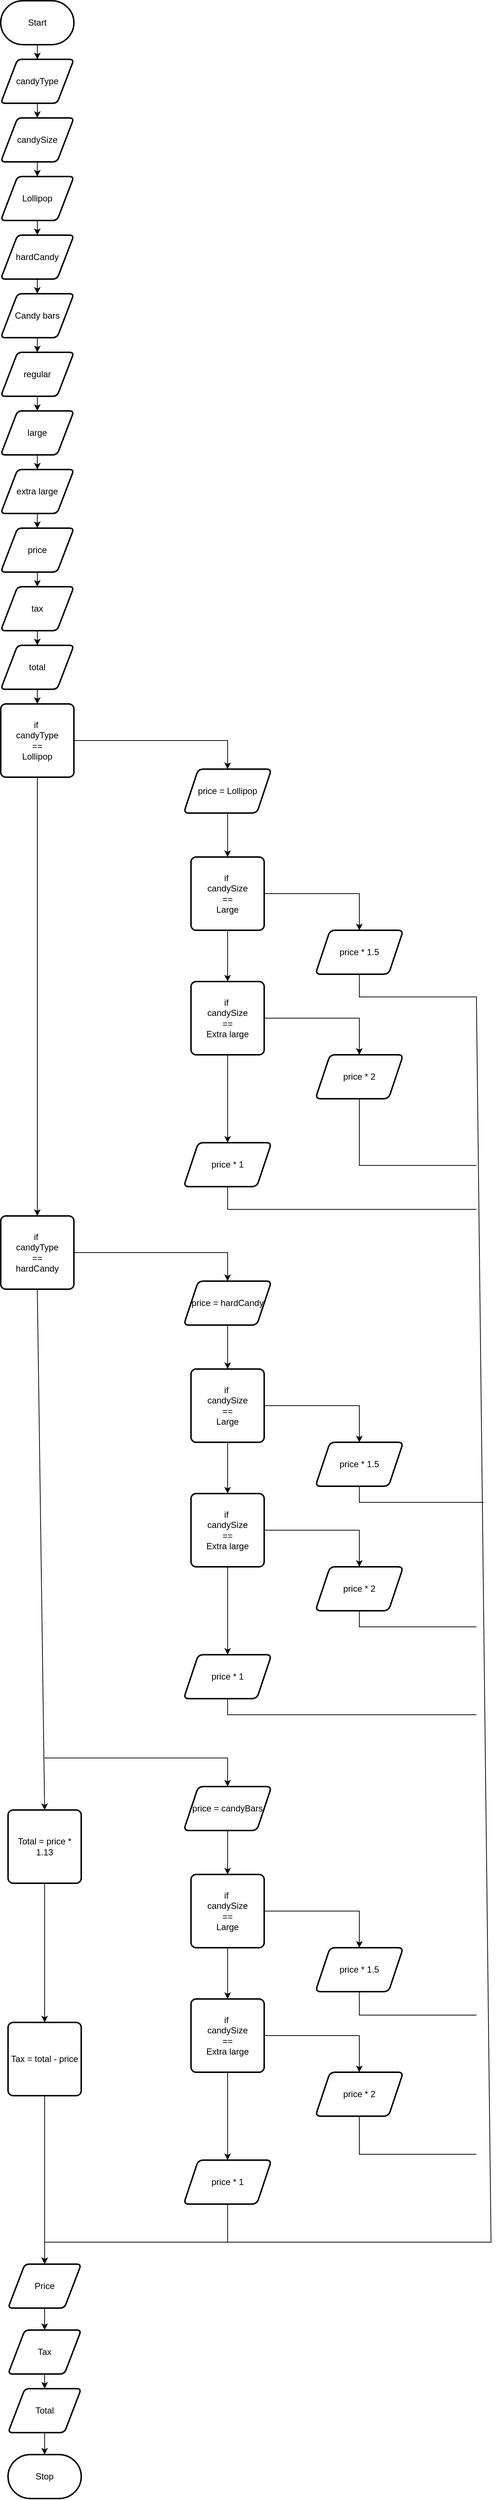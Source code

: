 <mxfile>
    <diagram id="GInHtZuMB5CcCfA9ihm7" name="Page-1">
        <mxGraphModel dx="668" dy="1758" grid="1" gridSize="10" guides="1" tooltips="1" connect="1" arrows="1" fold="1" page="1" pageScale="1" pageWidth="850" pageHeight="1100" math="0" shadow="0">
            <root>
                <mxCell id="0"/>
                <mxCell id="1" parent="0"/>
                <mxCell id="7" style="edgeStyle=none;html=1;" parent="1" source="2" target="3" edge="1">
                    <mxGeometry relative="1" as="geometry"/>
                </mxCell>
                <mxCell id="2" value="Start" style="strokeWidth=2;html=1;shape=mxgraph.flowchart.terminator;whiteSpace=wrap;" parent="1" vertex="1">
                    <mxGeometry x="50" width="100" height="60" as="geometry"/>
                </mxCell>
                <mxCell id="33" value="" style="edgeStyle=none;html=1;" edge="1" parent="1" source="3" target="32">
                    <mxGeometry relative="1" as="geometry"/>
                </mxCell>
                <mxCell id="3" value="candyType" style="shape=parallelogram;html=1;strokeWidth=2;perimeter=parallelogramPerimeter;whiteSpace=wrap;rounded=1;arcSize=12;size=0.23;" parent="1" vertex="1">
                    <mxGeometry x="50" y="80" width="100" height="60" as="geometry"/>
                </mxCell>
                <mxCell id="47" value="" style="edgeStyle=none;html=1;rounded=0;" edge="1" parent="1" source="4" target="46">
                    <mxGeometry relative="1" as="geometry">
                        <Array as="points">
                            <mxPoint x="360" y="1010"/>
                        </Array>
                    </mxGeometry>
                </mxCell>
                <mxCell id="76" value="" style="edgeStyle=none;rounded=0;html=1;" edge="1" parent="1" source="4" target="75">
                    <mxGeometry relative="1" as="geometry"/>
                </mxCell>
                <mxCell id="4" value="if&amp;nbsp;&lt;br&gt;candyType&lt;br&gt;==&lt;br&gt;Lollipop" style="rounded=1;whiteSpace=wrap;html=1;absoluteArcSize=1;arcSize=14;strokeWidth=2;" parent="1" vertex="1">
                    <mxGeometry x="50" y="960" width="100" height="100" as="geometry"/>
                </mxCell>
                <mxCell id="51" value="" style="edgeStyle=none;html=1;" edge="1" parent="1" source="5" target="50">
                    <mxGeometry relative="1" as="geometry"/>
                </mxCell>
                <mxCell id="5" value="Price" style="shape=parallelogram;html=1;strokeWidth=2;perimeter=parallelogramPerimeter;whiteSpace=wrap;rounded=1;arcSize=12;size=0.23;" parent="1" vertex="1">
                    <mxGeometry x="60" y="3090" width="100" height="60" as="geometry"/>
                </mxCell>
                <mxCell id="6" value="Stop" style="strokeWidth=2;html=1;shape=mxgraph.flowchart.terminator;whiteSpace=wrap;" parent="1" vertex="1">
                    <mxGeometry x="60" y="3350" width="100" height="60" as="geometry"/>
                </mxCell>
                <mxCell id="18" value="" style="edgeStyle=none;html=1;" edge="1" parent="1" source="15" target="17">
                    <mxGeometry relative="1" as="geometry"/>
                </mxCell>
                <mxCell id="15" value="hardCandy" style="shape=parallelogram;html=1;strokeWidth=2;perimeter=parallelogramPerimeter;whiteSpace=wrap;rounded=1;arcSize=12;size=0.23;" vertex="1" parent="1">
                    <mxGeometry x="50" y="320" width="100" height="60" as="geometry"/>
                </mxCell>
                <mxCell id="20" value="" style="edgeStyle=none;html=1;" edge="1" parent="1" source="17" target="19">
                    <mxGeometry relative="1" as="geometry"/>
                </mxCell>
                <mxCell id="17" value="Candy bars" style="shape=parallelogram;html=1;strokeWidth=2;perimeter=parallelogramPerimeter;whiteSpace=wrap;rounded=1;arcSize=12;size=0.23;" vertex="1" parent="1">
                    <mxGeometry x="50" y="400" width="100" height="60" as="geometry"/>
                </mxCell>
                <mxCell id="22" value="" style="edgeStyle=none;html=1;" edge="1" parent="1" source="19" target="21">
                    <mxGeometry relative="1" as="geometry"/>
                </mxCell>
                <mxCell id="19" value="regular" style="shape=parallelogram;html=1;strokeWidth=2;perimeter=parallelogramPerimeter;whiteSpace=wrap;rounded=1;arcSize=12;size=0.23;" vertex="1" parent="1">
                    <mxGeometry x="50" y="480" width="100" height="60" as="geometry"/>
                </mxCell>
                <mxCell id="24" value="" style="edgeStyle=none;html=1;" edge="1" parent="1" source="21" target="23">
                    <mxGeometry relative="1" as="geometry"/>
                </mxCell>
                <mxCell id="21" value="large" style="shape=parallelogram;html=1;strokeWidth=2;perimeter=parallelogramPerimeter;whiteSpace=wrap;rounded=1;arcSize=12;size=0.23;" vertex="1" parent="1">
                    <mxGeometry x="50" y="560" width="100" height="60" as="geometry"/>
                </mxCell>
                <mxCell id="27" value="" style="edgeStyle=none;html=1;" edge="1" parent="1" source="23" target="26">
                    <mxGeometry relative="1" as="geometry"/>
                </mxCell>
                <mxCell id="23" value="extra large" style="shape=parallelogram;html=1;strokeWidth=2;perimeter=parallelogramPerimeter;whiteSpace=wrap;rounded=1;arcSize=12;size=0.23;" vertex="1" parent="1">
                    <mxGeometry x="50" y="640" width="100" height="60" as="geometry"/>
                </mxCell>
                <mxCell id="29" value="" style="edgeStyle=none;html=1;" edge="1" parent="1" source="26" target="28">
                    <mxGeometry relative="1" as="geometry"/>
                </mxCell>
                <mxCell id="26" value="price" style="shape=parallelogram;html=1;strokeWidth=2;perimeter=parallelogramPerimeter;whiteSpace=wrap;rounded=1;arcSize=12;size=0.23;" vertex="1" parent="1">
                    <mxGeometry x="50" y="720" width="100" height="60" as="geometry"/>
                </mxCell>
                <mxCell id="31" value="" style="edgeStyle=none;html=1;" edge="1" parent="1" source="28" target="30">
                    <mxGeometry relative="1" as="geometry"/>
                </mxCell>
                <mxCell id="28" value="tax" style="shape=parallelogram;html=1;strokeWidth=2;perimeter=parallelogramPerimeter;whiteSpace=wrap;rounded=1;arcSize=12;size=0.23;" vertex="1" parent="1">
                    <mxGeometry x="50" y="800" width="100" height="60" as="geometry"/>
                </mxCell>
                <mxCell id="43" value="" style="edgeStyle=none;html=1;" edge="1" parent="1" source="30" target="4">
                    <mxGeometry relative="1" as="geometry"/>
                </mxCell>
                <mxCell id="30" value="total" style="shape=parallelogram;html=1;strokeWidth=2;perimeter=parallelogramPerimeter;whiteSpace=wrap;rounded=1;arcSize=12;size=0.23;" vertex="1" parent="1">
                    <mxGeometry x="50" y="880" width="100" height="60" as="geometry"/>
                </mxCell>
                <mxCell id="36" value="" style="edgeStyle=none;html=1;" edge="1" parent="1" source="32" target="35">
                    <mxGeometry relative="1" as="geometry"/>
                </mxCell>
                <mxCell id="32" value="candySize" style="shape=parallelogram;html=1;strokeWidth=2;perimeter=parallelogramPerimeter;whiteSpace=wrap;rounded=1;arcSize=12;size=0.23;" vertex="1" parent="1">
                    <mxGeometry x="50" y="160" width="100" height="60" as="geometry"/>
                </mxCell>
                <mxCell id="42" style="edgeStyle=none;html=1;exitX=0.5;exitY=1;exitDx=0;exitDy=0;entryX=0.5;entryY=0;entryDx=0;entryDy=0;" edge="1" parent="1" source="35">
                    <mxGeometry relative="1" as="geometry">
                        <mxPoint x="100" y="320" as="targetPoint"/>
                    </mxGeometry>
                </mxCell>
                <mxCell id="35" value="Lollipop" style="shape=parallelogram;html=1;strokeWidth=2;perimeter=parallelogramPerimeter;whiteSpace=wrap;rounded=1;arcSize=12;size=0.23;" vertex="1" parent="1">
                    <mxGeometry x="50" y="240" width="100" height="60" as="geometry"/>
                </mxCell>
                <mxCell id="49" value="" style="edgeStyle=none;html=1;" edge="1" parent="1" source="46" target="48">
                    <mxGeometry relative="1" as="geometry"/>
                </mxCell>
                <mxCell id="46" value="price = Lollipop" style="shape=parallelogram;perimeter=parallelogramPerimeter;whiteSpace=wrap;html=1;fixedSize=1;rounded=1;arcSize=14;strokeWidth=2;" vertex="1" parent="1">
                    <mxGeometry x="300" y="1049" width="120" height="60" as="geometry"/>
                </mxCell>
                <mxCell id="58" value="" style="edgeStyle=none;rounded=0;html=1;" edge="1" parent="1" source="48" target="57">
                    <mxGeometry relative="1" as="geometry">
                        <Array as="points">
                            <mxPoint x="540" y="1219"/>
                        </Array>
                    </mxGeometry>
                </mxCell>
                <mxCell id="68" value="" style="edgeStyle=none;rounded=0;html=1;" edge="1" parent="1" source="48" target="67">
                    <mxGeometry relative="1" as="geometry"/>
                </mxCell>
                <mxCell id="48" value="if&amp;nbsp;&lt;br&gt;candySize&lt;br&gt;==&lt;br&gt;Large" style="rounded=1;whiteSpace=wrap;html=1;absoluteArcSize=1;arcSize=14;strokeWidth=2;" vertex="1" parent="1">
                    <mxGeometry x="310" y="1169" width="100" height="100" as="geometry"/>
                </mxCell>
                <mxCell id="54" value="" style="edgeStyle=none;html=1;" edge="1" parent="1" source="50" target="53">
                    <mxGeometry relative="1" as="geometry"/>
                </mxCell>
                <mxCell id="50" value="Tax" style="shape=parallelogram;html=1;strokeWidth=2;perimeter=parallelogramPerimeter;whiteSpace=wrap;rounded=1;arcSize=12;size=0.23;" vertex="1" parent="1">
                    <mxGeometry x="60" y="3180" width="100" height="60" as="geometry"/>
                </mxCell>
                <mxCell id="56" value="" style="edgeStyle=none;html=1;" edge="1" parent="1" source="53" target="6">
                    <mxGeometry relative="1" as="geometry"/>
                </mxCell>
                <mxCell id="53" value="Total" style="shape=parallelogram;html=1;strokeWidth=2;perimeter=parallelogramPerimeter;whiteSpace=wrap;rounded=1;arcSize=12;size=0.23;" vertex="1" parent="1">
                    <mxGeometry x="60" y="3260" width="100" height="60" as="geometry"/>
                </mxCell>
                <mxCell id="57" value="price * 1.5" style="shape=parallelogram;perimeter=parallelogramPerimeter;whiteSpace=wrap;html=1;fixedSize=1;rounded=1;arcSize=14;strokeWidth=2;" vertex="1" parent="1">
                    <mxGeometry x="480" y="1269" width="120" height="60" as="geometry"/>
                </mxCell>
                <mxCell id="74" value="" style="edgeStyle=none;rounded=0;html=1;" edge="1" parent="1" source="67" target="73">
                    <mxGeometry relative="1" as="geometry"/>
                </mxCell>
                <mxCell id="67" value="if&amp;nbsp;&lt;br&gt;candySize&lt;br&gt;==&lt;br&gt;Extra large" style="rounded=1;whiteSpace=wrap;html=1;absoluteArcSize=1;arcSize=14;strokeWidth=2;" vertex="1" parent="1">
                    <mxGeometry x="310" y="1339" width="100" height="100" as="geometry"/>
                </mxCell>
                <mxCell id="69" value="" style="edgeStyle=none;rounded=0;html=1;" edge="1" parent="1" target="70">
                    <mxGeometry relative="1" as="geometry">
                        <mxPoint x="410" y="1389" as="sourcePoint"/>
                        <Array as="points">
                            <mxPoint x="540" y="1389"/>
                        </Array>
                    </mxGeometry>
                </mxCell>
                <mxCell id="70" value="price * 2" style="shape=parallelogram;perimeter=parallelogramPerimeter;whiteSpace=wrap;html=1;fixedSize=1;rounded=1;arcSize=14;strokeWidth=2;" vertex="1" parent="1">
                    <mxGeometry x="480" y="1439" width="120" height="60" as="geometry"/>
                </mxCell>
                <mxCell id="73" value="price * 1" style="shape=parallelogram;perimeter=parallelogramPerimeter;whiteSpace=wrap;html=1;fixedSize=1;rounded=1;arcSize=14;strokeWidth=2;" vertex="1" parent="1">
                    <mxGeometry x="300" y="1559" width="120" height="60" as="geometry"/>
                </mxCell>
                <mxCell id="102" style="edgeStyle=none;rounded=0;html=1;exitX=0.5;exitY=1;exitDx=0;exitDy=0;entryX=0.5;entryY=0;entryDx=0;entryDy=0;" edge="1" parent="1" source="75" target="89">
                    <mxGeometry relative="1" as="geometry"/>
                </mxCell>
                <mxCell id="75" value="if&amp;nbsp;&lt;br&gt;candyType&lt;br&gt;==&lt;br&gt;hardCandy" style="rounded=1;whiteSpace=wrap;html=1;absoluteArcSize=1;arcSize=14;strokeWidth=2;" vertex="1" parent="1">
                    <mxGeometry x="50" y="1659" width="100" height="100" as="geometry"/>
                </mxCell>
                <mxCell id="77" value="" style="edgeStyle=none;html=1;rounded=0;" edge="1" parent="1" target="79">
                    <mxGeometry relative="1" as="geometry">
                        <mxPoint x="150" y="1709" as="sourcePoint"/>
                        <Array as="points">
                            <mxPoint x="360" y="1709"/>
                        </Array>
                    </mxGeometry>
                </mxCell>
                <mxCell id="78" value="" style="edgeStyle=none;html=1;" edge="1" parent="1" source="79" target="82">
                    <mxGeometry relative="1" as="geometry"/>
                </mxCell>
                <mxCell id="79" value="price = hardCandy" style="shape=parallelogram;perimeter=parallelogramPerimeter;whiteSpace=wrap;html=1;fixedSize=1;rounded=1;arcSize=14;strokeWidth=2;" vertex="1" parent="1">
                    <mxGeometry x="300" y="1748" width="120" height="60" as="geometry"/>
                </mxCell>
                <mxCell id="80" value="" style="edgeStyle=none;rounded=0;html=1;" edge="1" parent="1" source="82" target="83">
                    <mxGeometry relative="1" as="geometry">
                        <Array as="points">
                            <mxPoint x="540" y="1918"/>
                        </Array>
                    </mxGeometry>
                </mxCell>
                <mxCell id="81" value="" style="edgeStyle=none;rounded=0;html=1;" edge="1" parent="1" source="82" target="85">
                    <mxGeometry relative="1" as="geometry"/>
                </mxCell>
                <mxCell id="82" value="if&amp;nbsp;&lt;br&gt;candySize&lt;br&gt;==&lt;br&gt;Large" style="rounded=1;whiteSpace=wrap;html=1;absoluteArcSize=1;arcSize=14;strokeWidth=2;" vertex="1" parent="1">
                    <mxGeometry x="310" y="1868" width="100" height="100" as="geometry"/>
                </mxCell>
                <mxCell id="83" value="price * 1.5" style="shape=parallelogram;perimeter=parallelogramPerimeter;whiteSpace=wrap;html=1;fixedSize=1;rounded=1;arcSize=14;strokeWidth=2;" vertex="1" parent="1">
                    <mxGeometry x="480" y="1968" width="120" height="60" as="geometry"/>
                </mxCell>
                <mxCell id="84" value="" style="edgeStyle=none;rounded=0;html=1;" edge="1" parent="1" source="85" target="88">
                    <mxGeometry relative="1" as="geometry"/>
                </mxCell>
                <mxCell id="85" value="if&amp;nbsp;&lt;br&gt;candySize&lt;br&gt;==&lt;br&gt;Extra large" style="rounded=1;whiteSpace=wrap;html=1;absoluteArcSize=1;arcSize=14;strokeWidth=2;" vertex="1" parent="1">
                    <mxGeometry x="310" y="2038" width="100" height="100" as="geometry"/>
                </mxCell>
                <mxCell id="86" value="" style="edgeStyle=none;rounded=0;html=1;" edge="1" parent="1" target="87">
                    <mxGeometry relative="1" as="geometry">
                        <mxPoint x="410" y="2088.0" as="sourcePoint"/>
                        <Array as="points">
                            <mxPoint x="540" y="2088"/>
                        </Array>
                    </mxGeometry>
                </mxCell>
                <mxCell id="87" value="price * 2" style="shape=parallelogram;perimeter=parallelogramPerimeter;whiteSpace=wrap;html=1;fixedSize=1;rounded=1;arcSize=14;strokeWidth=2;" vertex="1" parent="1">
                    <mxGeometry x="480" y="2138" width="120" height="60" as="geometry"/>
                </mxCell>
                <mxCell id="88" value="price * 1" style="shape=parallelogram;perimeter=parallelogramPerimeter;whiteSpace=wrap;html=1;fixedSize=1;rounded=1;arcSize=14;strokeWidth=2;" vertex="1" parent="1">
                    <mxGeometry x="300" y="2258" width="120" height="60" as="geometry"/>
                </mxCell>
                <mxCell id="117" value="" style="edgeStyle=none;rounded=0;html=1;" edge="1" parent="1" source="89" target="116">
                    <mxGeometry relative="1" as="geometry"/>
                </mxCell>
                <mxCell id="89" value="Total = price * 1.13" style="rounded=1;whiteSpace=wrap;html=1;absoluteArcSize=1;arcSize=14;strokeWidth=2;" vertex="1" parent="1">
                    <mxGeometry x="60" y="2470" width="100" height="100" as="geometry"/>
                </mxCell>
                <mxCell id="90" value="" style="edgeStyle=none;html=1;rounded=0;" edge="1" parent="1" target="92">
                    <mxGeometry relative="1" as="geometry">
                        <mxPoint x="110" y="2399" as="sourcePoint"/>
                        <Array as="points">
                            <mxPoint x="360" y="2399"/>
                        </Array>
                    </mxGeometry>
                </mxCell>
                <mxCell id="91" value="" style="edgeStyle=none;html=1;" edge="1" parent="1" source="92" target="95">
                    <mxGeometry relative="1" as="geometry"/>
                </mxCell>
                <mxCell id="92" value="price = candyBars" style="shape=parallelogram;perimeter=parallelogramPerimeter;whiteSpace=wrap;html=1;fixedSize=1;rounded=1;arcSize=14;strokeWidth=2;" vertex="1" parent="1">
                    <mxGeometry x="300" y="2438" width="120" height="60" as="geometry"/>
                </mxCell>
                <mxCell id="93" value="" style="edgeStyle=none;rounded=0;html=1;" edge="1" parent="1" source="95" target="96">
                    <mxGeometry relative="1" as="geometry">
                        <Array as="points">
                            <mxPoint x="540" y="2608"/>
                        </Array>
                    </mxGeometry>
                </mxCell>
                <mxCell id="94" value="" style="edgeStyle=none;rounded=0;html=1;" edge="1" parent="1" source="95" target="98">
                    <mxGeometry relative="1" as="geometry"/>
                </mxCell>
                <mxCell id="95" value="if&amp;nbsp;&lt;br&gt;candySize&lt;br&gt;==&lt;br&gt;Large" style="rounded=1;whiteSpace=wrap;html=1;absoluteArcSize=1;arcSize=14;strokeWidth=2;" vertex="1" parent="1">
                    <mxGeometry x="310" y="2558" width="100" height="100" as="geometry"/>
                </mxCell>
                <mxCell id="96" value="price * 1.5" style="shape=parallelogram;perimeter=parallelogramPerimeter;whiteSpace=wrap;html=1;fixedSize=1;rounded=1;arcSize=14;strokeWidth=2;" vertex="1" parent="1">
                    <mxGeometry x="480" y="2658" width="120" height="60" as="geometry"/>
                </mxCell>
                <mxCell id="97" value="" style="edgeStyle=none;rounded=0;html=1;" edge="1" parent="1" source="98" target="101">
                    <mxGeometry relative="1" as="geometry"/>
                </mxCell>
                <mxCell id="98" value="if&amp;nbsp;&lt;br&gt;candySize&lt;br&gt;==&lt;br&gt;Extra large" style="rounded=1;whiteSpace=wrap;html=1;absoluteArcSize=1;arcSize=14;strokeWidth=2;" vertex="1" parent="1">
                    <mxGeometry x="310" y="2728" width="100" height="100" as="geometry"/>
                </mxCell>
                <mxCell id="99" value="" style="edgeStyle=none;rounded=0;html=1;" edge="1" parent="1" target="100">
                    <mxGeometry relative="1" as="geometry">
                        <mxPoint x="410" y="2778" as="sourcePoint"/>
                        <Array as="points">
                            <mxPoint x="540" y="2778"/>
                        </Array>
                    </mxGeometry>
                </mxCell>
                <mxCell id="100" value="price * 2" style="shape=parallelogram;perimeter=parallelogramPerimeter;whiteSpace=wrap;html=1;fixedSize=1;rounded=1;arcSize=14;strokeWidth=2;" vertex="1" parent="1">
                    <mxGeometry x="480" y="2828" width="120" height="60" as="geometry"/>
                </mxCell>
                <mxCell id="101" value="price * 1" style="shape=parallelogram;perimeter=parallelogramPerimeter;whiteSpace=wrap;html=1;fixedSize=1;rounded=1;arcSize=14;strokeWidth=2;" vertex="1" parent="1">
                    <mxGeometry x="300" y="2948" width="120" height="60" as="geometry"/>
                </mxCell>
                <mxCell id="103" value="" style="endArrow=classic;html=1;rounded=0;exitX=0.5;exitY=1;exitDx=0;exitDy=0;entryX=0.5;entryY=0;entryDx=0;entryDy=0;" edge="1" parent="1" source="57" target="5">
                    <mxGeometry width="50" height="50" relative="1" as="geometry">
                        <mxPoint x="490" y="1410" as="sourcePoint"/>
                        <mxPoint x="110" y="3060" as="targetPoint"/>
                        <Array as="points">
                            <mxPoint x="540" y="1360"/>
                            <mxPoint x="700" y="1360"/>
                            <mxPoint x="720" y="3060"/>
                            <mxPoint x="470" y="3060"/>
                            <mxPoint x="110" y="3060"/>
                        </Array>
                    </mxGeometry>
                </mxCell>
                <mxCell id="104" value="" style="endArrow=none;html=1;rounded=0;exitX=0.5;exitY=1;exitDx=0;exitDy=0;" edge="1" parent="1" source="70">
                    <mxGeometry width="50" height="50" relative="1" as="geometry">
                        <mxPoint x="460" y="1700" as="sourcePoint"/>
                        <mxPoint x="700" y="1590" as="targetPoint"/>
                        <Array as="points">
                            <mxPoint x="540" y="1590"/>
                        </Array>
                    </mxGeometry>
                </mxCell>
                <mxCell id="105" value="" style="endArrow=none;html=1;rounded=0;entryX=0.5;entryY=1;entryDx=0;entryDy=0;" edge="1" parent="1" target="73">
                    <mxGeometry width="50" height="50" relative="1" as="geometry">
                        <mxPoint x="700" y="1650" as="sourcePoint"/>
                        <mxPoint x="400" y="1620" as="targetPoint"/>
                        <Array as="points">
                            <mxPoint x="360" y="1650"/>
                        </Array>
                    </mxGeometry>
                </mxCell>
                <mxCell id="106" value="" style="endArrow=none;html=1;rounded=0;exitX=0.5;exitY=1;exitDx=0;exitDy=0;" edge="1" parent="1" source="83">
                    <mxGeometry width="50" height="50" relative="1" as="geometry">
                        <mxPoint x="480" y="2130" as="sourcePoint"/>
                        <mxPoint x="710" y="2050" as="targetPoint"/>
                        <Array as="points">
                            <mxPoint x="540" y="2050"/>
                        </Array>
                    </mxGeometry>
                </mxCell>
                <mxCell id="107" value="" style="endArrow=none;html=1;rounded=0;entryX=0.5;entryY=1;entryDx=0;entryDy=0;" edge="1" parent="1" target="87">
                    <mxGeometry width="50" height="50" relative="1" as="geometry">
                        <mxPoint x="700" y="2220" as="sourcePoint"/>
                        <mxPoint x="580" y="2220" as="targetPoint"/>
                        <Array as="points">
                            <mxPoint x="540" y="2220"/>
                        </Array>
                    </mxGeometry>
                </mxCell>
                <mxCell id="108" value="" style="endArrow=none;html=1;rounded=0;entryX=0.5;entryY=1;entryDx=0;entryDy=0;" edge="1" parent="1" target="88">
                    <mxGeometry width="50" height="50" relative="1" as="geometry">
                        <mxPoint x="700" y="2340" as="sourcePoint"/>
                        <mxPoint x="390" y="2320" as="targetPoint"/>
                        <Array as="points">
                            <mxPoint x="360" y="2340"/>
                        </Array>
                    </mxGeometry>
                </mxCell>
                <mxCell id="109" value="" style="endArrow=none;html=1;rounded=0;entryX=0.5;entryY=1;entryDx=0;entryDy=0;" edge="1" parent="1" target="96">
                    <mxGeometry width="50" height="50" relative="1" as="geometry">
                        <mxPoint x="700" y="2750" as="sourcePoint"/>
                        <mxPoint x="600" y="2740" as="targetPoint"/>
                        <Array as="points">
                            <mxPoint x="540" y="2750"/>
                        </Array>
                    </mxGeometry>
                </mxCell>
                <mxCell id="111" value="" style="endArrow=none;html=1;rounded=0;entryX=0.5;entryY=1;entryDx=0;entryDy=0;" edge="1" parent="1" target="100">
                    <mxGeometry width="50" height="50" relative="1" as="geometry">
                        <mxPoint x="700" y="2940" as="sourcePoint"/>
                        <mxPoint x="550" y="2910" as="targetPoint"/>
                        <Array as="points">
                            <mxPoint x="540" y="2940"/>
                        </Array>
                    </mxGeometry>
                </mxCell>
                <mxCell id="113" value="" style="endArrow=classic;html=1;rounded=0;exitX=0.5;exitY=1;exitDx=0;exitDy=0;startArrow=none;" edge="1" parent="1" source="116" target="5">
                    <mxGeometry width="50" height="50" relative="1" as="geometry">
                        <mxPoint x="80" y="2560" as="sourcePoint"/>
                        <mxPoint x="130" y="2510" as="targetPoint"/>
                    </mxGeometry>
                </mxCell>
                <mxCell id="114" value="" style="endArrow=none;html=1;rounded=0;exitX=0.5;exitY=1;exitDx=0;exitDy=0;" edge="1" parent="1" source="101">
                    <mxGeometry width="50" height="50" relative="1" as="geometry">
                        <mxPoint x="440" y="3210" as="sourcePoint"/>
                        <mxPoint x="360" y="3060" as="targetPoint"/>
                    </mxGeometry>
                </mxCell>
                <mxCell id="116" value="Tax = total - price" style="rounded=1;whiteSpace=wrap;html=1;absoluteArcSize=1;arcSize=14;strokeWidth=2;" vertex="1" parent="1">
                    <mxGeometry x="60" y="2760" width="100" height="100" as="geometry"/>
                </mxCell>
                <mxCell id="118" value="" style="endArrow=none;html=1;rounded=0;exitX=0.5;exitY=1;exitDx=0;exitDy=0;" edge="1" parent="1" source="89" target="116">
                    <mxGeometry width="50" height="50" relative="1" as="geometry">
                        <mxPoint x="110" y="2570" as="sourcePoint"/>
                        <mxPoint x="110" y="3090" as="targetPoint"/>
                    </mxGeometry>
                </mxCell>
            </root>
        </mxGraphModel>
    </diagram>
</mxfile>